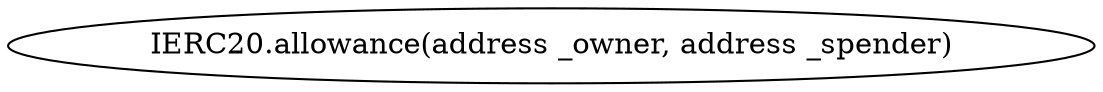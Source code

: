digraph "" {
	graph [bb="0,0,444.12,36"];
	node [label="\N"];
	"IERC20.allowance(address _owner, address _spender)"	 [height=0.5,
		pos="222.06,18",
		width=6.1683];
}
digraph "" {
	graph [bb="0,0,444.12,36"];
	node [label="\N"];
	"IERC20.allowance(address _owner, address _spender)"	 [height=0.5,
		pos="222.06,18",
		width=6.1683];
}
digraph "" {
	graph [bb="0,0,444.12,36"];
	node [label="\N"];
	"IERC20.allowance(address _owner, address _spender)"	 [height=0.5,
		pos="222.06,18",
		width=6.1683];
}
digraph "" {
	graph [bb="0,0,444.12,36"];
	node [label="\N"];
	"IERC20.allowance(address _owner, address _spender)"	 [height=0.5,
		pos="222.06,18",
		width=6.1683];
}
digraph "" {
	graph [bb="0,0,444.12,36"];
	node [label="\N"];
	"IERC20.allowance(address _owner, address _spender)"	 [height=0.5,
		pos="222.06,18",
		width=6.1683];
}
